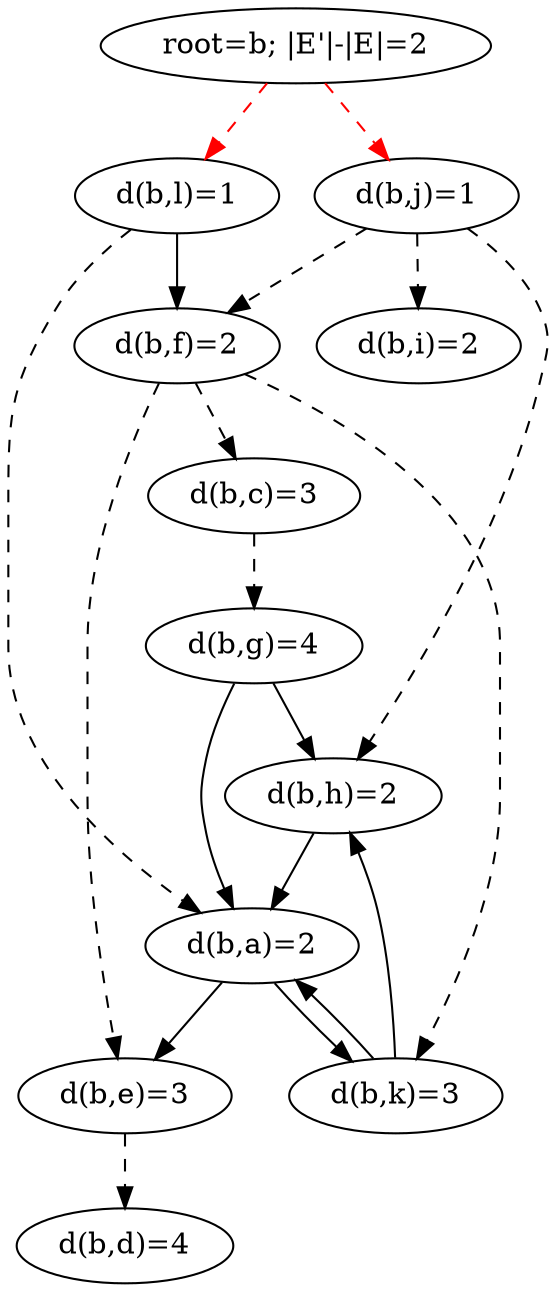 digraph out {
i [label="d(b,i)=2"];
d [label="d(b,d)=4"];
c [label="d(b,c)=3"];
c -> g [style=dashed];
j [label="d(b,j)=1"];
j -> i [style=dashed];
j -> h [style=dashed];
j -> f [style=dashed];
l [label="d(b,l)=1"];
l -> f;
l -> a [style=dashed];
e [label="d(b,e)=3"];
e -> d [style=dashed];
f [label="d(b,f)=2"];
f -> c [style=dashed];
f -> k [style=dashed];
f -> e [style=dashed];
g [label="d(b,g)=4"];
g -> h;
g -> a;
b [label="root=b; |E'|-|E|=2"];
b -> j [style=dashed, color=red];
b -> l [style=dashed, color=red];
k [label="d(b,k)=3"];
k -> h;
k -> a;
a [label="d(b,a)=2"];
a -> e;
a -> k;
h [label="d(b,h)=2"];
h -> a;
}
